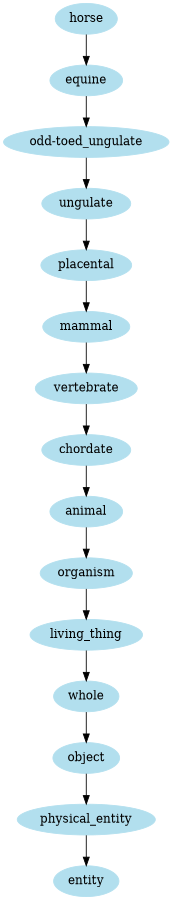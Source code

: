 digraph unix {
	node [color=lightblue2 style=filled]
	size="6,6"
	horse -> equine
	equine -> "odd-toed_ungulate"
	"odd-toed_ungulate" -> ungulate
	ungulate -> placental
	placental -> mammal
	mammal -> vertebrate
	vertebrate -> chordate
	chordate -> animal
	animal -> organism
	organism -> living_thing
	living_thing -> whole
	whole -> object
	object -> physical_entity
	physical_entity -> entity
}
